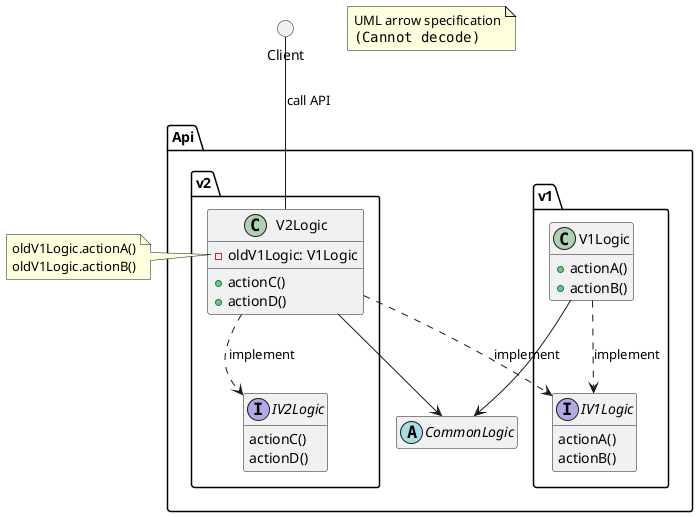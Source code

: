 @startuml ApiVersioning

' skinparam linetype ortho

hide empty members

circle Client

package Api {
    abstract class CommonLogic

    package v1 {
        interface IV1Logic {
            actionA()
            actionB()
        }
        class V1Logic{
            +actionA()
            +actionB()
        }
    }

    package v2 {
        interface IV2Logic {
            actionC()
            actionD()
        }
        class V2Logic {
            -oldV1Logic: V1Logic
            +actionC()
            +actionD()
        }
    }
}

V1Logic --> CommonLogic
V1Logic ..> IV1Logic : implement
V2Logic --> CommonLogic
V2Logic ..> IV2Logic : implement
V2Logic ..> IV1Logic : implement

Client -- V2Logic : call API
note left of V2Logic::oldV1Logic
    oldV1Logic.actionA()
    oldV1Logic.actionB()
endnote

note as N1
UML arrow specification
<img:legends.svg>
endnote

@enduml
